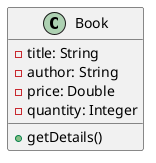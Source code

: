 @startuml
class Book {
  - title: String
  - author: String
  - price: Double
  - quantity: Integer
  + getDetails()
}
@enduml